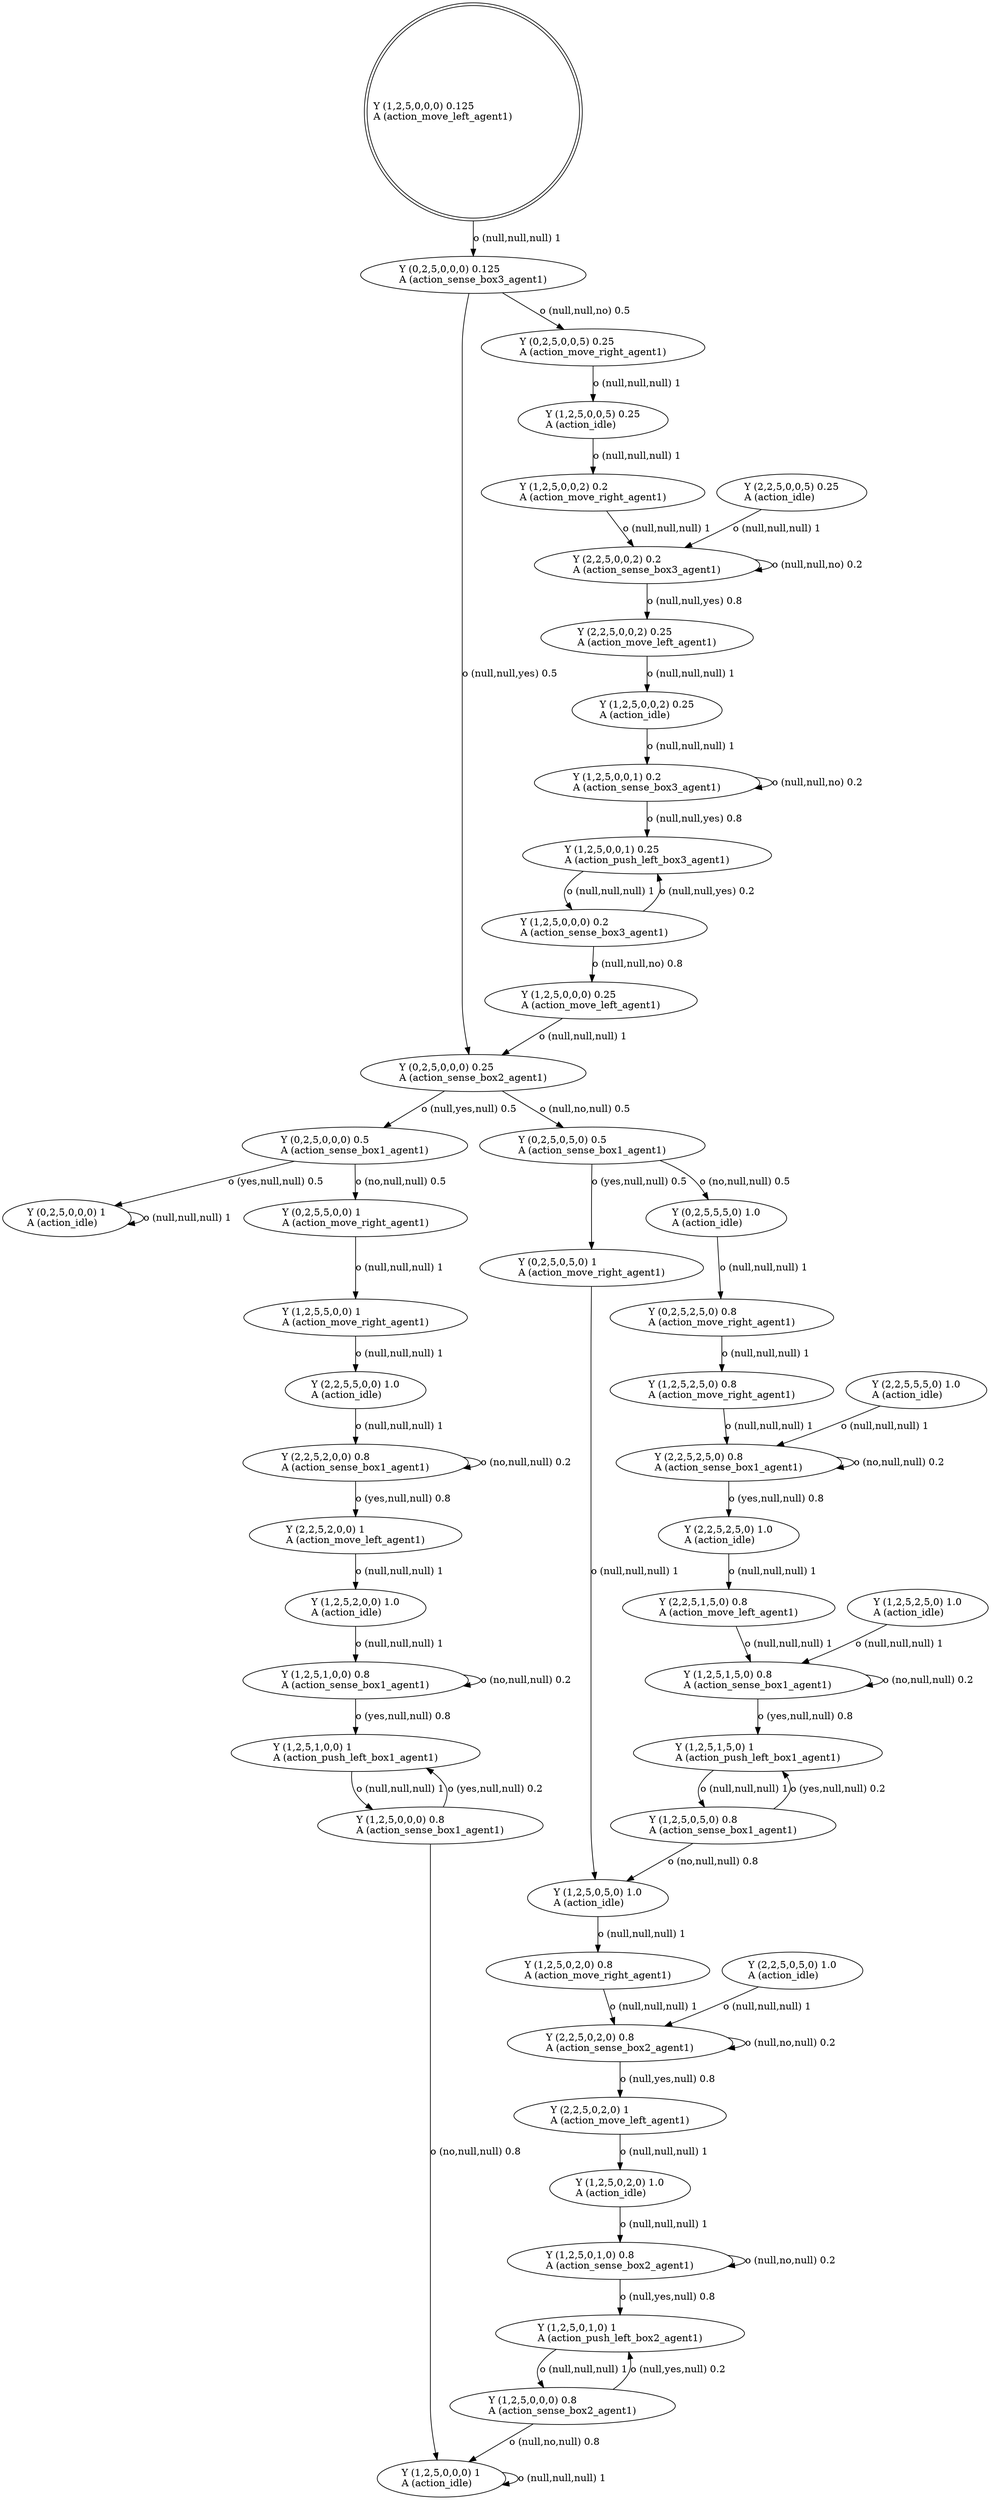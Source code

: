 digraph "G" {
root [label="Y (1,2,5,0,0,0) 0.125\lA (action_move_left_agent1)\l", labeljust="l", shape=doublecircle];
x0row164 [label="Y (2,2,5,0,2,0) 1\lA (action_move_left_agent1)\l"];
x0row167 [label="Y (1,2,5,0,2,0) 1.0\lA (action_idle)\l"];
x0row173 [label="Y (1,2,5,0,1,0) 0.8\lA (action_sense_box2_agent1)\l"];
x0row382 [label="Y (1,2,5,0,0,0) 0.2\lA (action_sense_box3_agent1)\l"];
x0row346 [label="Y (1,2,5,0,0,2) 0.25\lA (action_idle)\l"];
x0row354 [label="Y (1,2,5,0,0,1) 0.2\lA (action_sense_box3_agent1)\l"];
x0row363 [label="Y (1,2,5,0,0,1) 0.25\lA (action_push_left_box3_agent1)\l"];
x0row310 [label="Y (1,2,5,0,0,5) 0.25\lA (action_idle)\l"];
x0row321 [label="Y (2,2,5,0,0,5) 0.25\lA (action_idle)\l"];
x0row335 [label="Y (2,2,5,0,0,2) 0.25\lA (action_move_left_agent1)\l"];
x0row323 [label="Y (1,2,5,0,0,2) 0.2\lA (action_move_right_agent1)\l"];
x0row331 [label="Y (2,2,5,0,0,2) 0.2\lA (action_sense_box3_agent1)\l"];
x0row266 [label="Y (1,2,5,1,5,0) 1\lA (action_push_left_box1_agent1)\l"];
x0row274 [label="Y (1,2,5,0,5,0) 0.8\lA (action_sense_box1_agent1)\l"];
x0row238 [label="Y (2,2,5,2,5,0) 1.0\lA (action_idle)\l"];
x0row239 [label="Y (2,2,5,5,5,0) 1.0\lA (action_idle)\l"];
x0row246 [label="Y (1,2,5,2,5,0) 1.0\lA (action_idle)\l"];
x0row247 [label="Y (2,2,5,1,5,0) 0.8\lA (action_move_left_agent1)\l"];
x0row254 [label="Y (1,2,5,1,5,0) 0.8\lA (action_sense_box1_agent1)\l"];
x0row211 [label="Y (0,2,5,2,5,0) 0.8\lA (action_move_right_agent1)\l"];
x0row223 [label="Y (1,2,5,2,5,0) 0.8\lA (action_move_right_agent1)\l"];
x0row187 [label="Y (1,2,5,0,1,0) 1\lA (action_push_left_box2_agent1)\l"];
x0row191 [label="Y (1,2,5,0,0,0) 0.8\lA (action_sense_box2_agent1)\l"];
x0row75 [label="Y (2,2,5,2,0,0) 1\lA (action_move_left_agent1)\l"];
x0row81 [label="Y (1,2,5,2,0,0) 1.0\lA (action_idle)\l"];
x0row93 [label="Y (1,2,5,1,0,0) 0.8\lA (action_sense_box1_agent1)\l"];
x0row147 [label="Y (2,2,5,0,5,0) 1.0\lA (action_idle)\l"];
x0row148 [label="Y (1,2,5,0,2,0) 0.8\lA (action_move_right_agent1)\l"];
x0row155 [label="Y (2,2,5,0,2,0) 0.8\lA (action_sense_box2_agent1)\l"];
x0row58 [label="Y (1,2,5,5,0,0) 1\lA (action_move_right_agent1)\l"];
x0row65 [label="Y (2,2,5,5,0,0) 1.0\lA (action_idle)\l"];
x0row68 [label="Y (2,2,5,2,0,0) 0.8\lA (action_sense_box1_agent1)\l"];
x0row98 [label="Y (1,2,5,1,0,0) 1\lA (action_push_left_box1_agent1)\l"];
x0row232 [label="Y (2,2,5,2,5,0) 0.8\lA (action_sense_box1_agent1)\l"];
x0row105 [label="Y (1,2,5,0,0,0) 0.8\lA (action_sense_box1_agent1)\l"];
x0row2 [label="Y (0,2,5,0,0,0) 0.125\lA (action_sense_box3_agent1)\l"];
x0row12 [label="Y (0,2,5,0,0,0) 0.25\lA (action_sense_box2_agent1)\l"];
x0row13 [label="Y (0,2,5,0,0,5) 0.25\lA (action_move_right_agent1)\l"];
x0row51 [label="Y (1,2,5,0,0,0) 1\lA (action_idle)\l"];
x0row33 [label="Y (1,2,5,0,0,0) 0.25\lA (action_move_left_agent1)\l"];
x0row35 [label="Y (0,2,5,0,0,0) 0.5\lA (action_sense_box1_agent1)\l"];
x0row36 [label="Y (0,2,5,0,5,0) 0.5\lA (action_sense_box1_agent1)\l"];
x0row39 [label="Y (0,2,5,0,0,0) 1\lA (action_idle)\l"];
x0row40 [label="Y (0,2,5,5,0,0) 1\lA (action_move_right_agent1)\l"];
x0row140 [label="Y (1,2,5,0,5,0) 1.0\lA (action_idle)\l"];
x0row127 [label="Y (0,2,5,0,5,0) 1\lA (action_move_right_agent1)\l"];
x0row128 [label="Y (0,2,5,5,5,0) 1.0\lA (action_idle)\l"];
root -> x0row2  [key=0, label="o (null,null,null) 1\l"];
x0row164 -> x0row167  [key=0, label="o (null,null,null) 1\l"];
x0row167 -> x0row173  [key=0, label="o (null,null,null) 1\l"];
x0row173 -> x0row187  [key=0, label="o (null,yes,null) 0.8\l"];
x0row173 -> x0row173  [key=0, label="o (null,no,null) 0.2\l"];
x0row382 -> x0row363  [key=0, label="o (null,null,yes) 0.2\l"];
x0row382 -> x0row33  [key=0, label="o (null,null,no) 0.8\l"];
x0row346 -> x0row354  [key=0, label="o (null,null,null) 1\l"];
x0row354 -> x0row363  [key=0, label="o (null,null,yes) 0.8\l"];
x0row354 -> x0row354  [key=0, label="o (null,null,no) 0.2\l"];
x0row363 -> x0row382  [key=0, label="o (null,null,null) 1\l"];
x0row310 -> x0row323  [key=0, label="o (null,null,null) 1\l"];
x0row321 -> x0row331  [key=0, label="o (null,null,null) 1\l"];
x0row335 -> x0row346  [key=0, label="o (null,null,null) 1\l"];
x0row323 -> x0row331  [key=0, label="o (null,null,null) 1\l"];
x0row331 -> x0row335  [key=0, label="o (null,null,yes) 0.8\l"];
x0row331 -> x0row331  [key=0, label="o (null,null,no) 0.2\l"];
x0row266 -> x0row274  [key=0, label="o (null,null,null) 1\l"];
x0row274 -> x0row266  [key=0, label="o (yes,null,null) 0.2\l"];
x0row274 -> x0row140  [key=0, label="o (no,null,null) 0.8\l"];
x0row238 -> x0row247  [key=0, label="o (null,null,null) 1\l"];
x0row239 -> x0row232  [key=0, label="o (null,null,null) 1\l"];
x0row246 -> x0row254  [key=0, label="o (null,null,null) 1\l"];
x0row247 -> x0row254  [key=0, label="o (null,null,null) 1\l"];
x0row254 -> x0row266  [key=0, label="o (yes,null,null) 0.8\l"];
x0row254 -> x0row254  [key=0, label="o (no,null,null) 0.2\l"];
x0row211 -> x0row223  [key=0, label="o (null,null,null) 1\l"];
x0row223 -> x0row232  [key=0, label="o (null,null,null) 1\l"];
x0row187 -> x0row191  [key=0, label="o (null,null,null) 1\l"];
x0row191 -> x0row187  [key=0, label="o (null,yes,null) 0.2\l"];
x0row191 -> x0row51  [key=0, label="o (null,no,null) 0.8\l"];
x0row75 -> x0row81  [key=0, label="o (null,null,null) 1\l"];
x0row81 -> x0row93  [key=0, label="o (null,null,null) 1\l"];
x0row93 -> x0row98  [key=0, label="o (yes,null,null) 0.8\l"];
x0row93 -> x0row93  [key=0, label="o (no,null,null) 0.2\l"];
x0row147 -> x0row155  [key=0, label="o (null,null,null) 1\l"];
x0row148 -> x0row155  [key=0, label="o (null,null,null) 1\l"];
x0row155 -> x0row164  [key=0, label="o (null,yes,null) 0.8\l"];
x0row155 -> x0row155  [key=0, label="o (null,no,null) 0.2\l"];
x0row58 -> x0row65  [key=0, label="o (null,null,null) 1\l"];
x0row65 -> x0row68  [key=0, label="o (null,null,null) 1\l"];
x0row68 -> x0row75  [key=0, label="o (yes,null,null) 0.8\l"];
x0row68 -> x0row68  [key=0, label="o (no,null,null) 0.2\l"];
x0row98 -> x0row105  [key=0, label="o (null,null,null) 1\l"];
x0row232 -> x0row238  [key=0, label="o (yes,null,null) 0.8\l"];
x0row232 -> x0row232  [key=0, label="o (no,null,null) 0.2\l"];
x0row105 -> x0row98  [key=0, label="o (yes,null,null) 0.2\l"];
x0row105 -> x0row51  [key=0, label="o (no,null,null) 0.8\l"];
x0row2 -> x0row12  [key=0, label="o (null,null,yes) 0.5\l"];
x0row2 -> x0row13  [key=0, label="o (null,null,no) 0.5\l"];
x0row12 -> x0row35  [key=0, label="o (null,yes,null) 0.5\l"];
x0row12 -> x0row36  [key=0, label="o (null,no,null) 0.5\l"];
x0row13 -> x0row310  [key=0, label="o (null,null,null) 1\l"];
x0row51 -> x0row51  [key=0, label="o (null,null,null) 1\l"];
x0row33 -> x0row12  [key=0, label="o (null,null,null) 1\l"];
x0row35 -> x0row39  [key=0, label="o (yes,null,null) 0.5\l"];
x0row35 -> x0row40  [key=0, label="o (no,null,null) 0.5\l"];
x0row36 -> x0row127  [key=0, label="o (yes,null,null) 0.5\l"];
x0row36 -> x0row128  [key=0, label="o (no,null,null) 0.5\l"];
x0row39 -> x0row39  [key=0, label="o (null,null,null) 1\l"];
x0row40 -> x0row58  [key=0, label="o (null,null,null) 1\l"];
x0row140 -> x0row148  [key=0, label="o (null,null,null) 1\l"];
x0row127 -> x0row140  [key=0, label="o (null,null,null) 1\l"];
x0row128 -> x0row211  [key=0, label="o (null,null,null) 1\l"];
}
